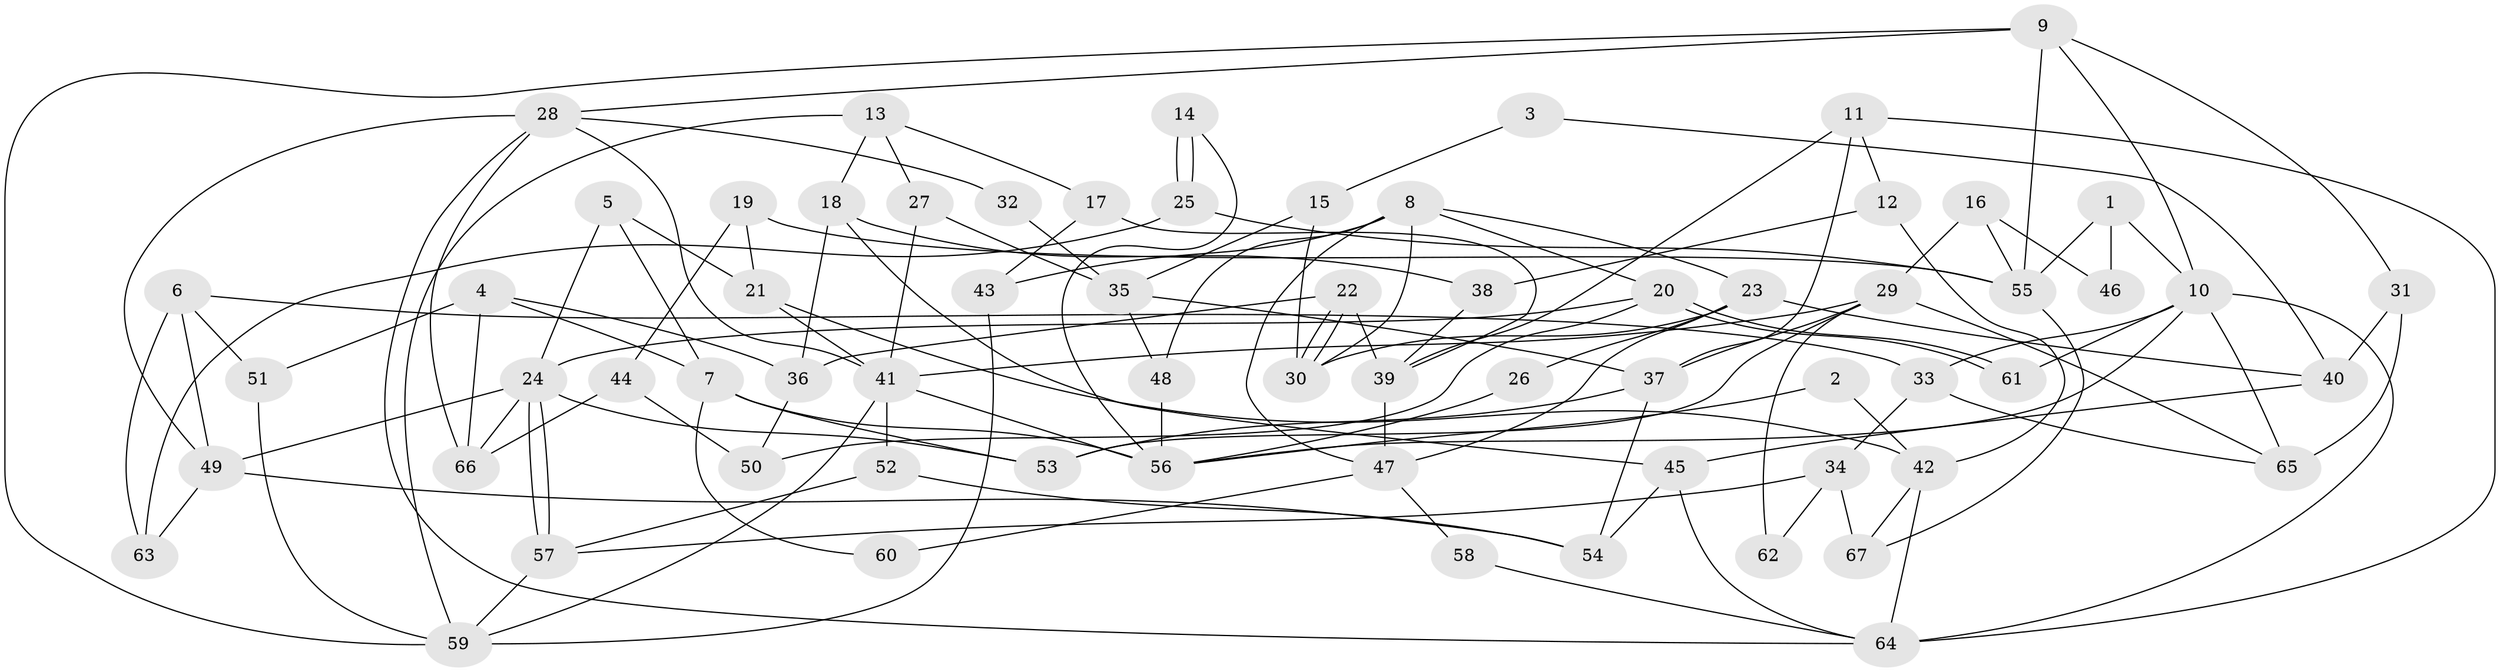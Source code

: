 // Generated by graph-tools (version 1.1) at 2025/51/03/09/25 04:51:00]
// undirected, 67 vertices, 134 edges
graph export_dot {
graph [start="1"]
  node [color=gray90,style=filled];
  1;
  2;
  3;
  4;
  5;
  6;
  7;
  8;
  9;
  10;
  11;
  12;
  13;
  14;
  15;
  16;
  17;
  18;
  19;
  20;
  21;
  22;
  23;
  24;
  25;
  26;
  27;
  28;
  29;
  30;
  31;
  32;
  33;
  34;
  35;
  36;
  37;
  38;
  39;
  40;
  41;
  42;
  43;
  44;
  45;
  46;
  47;
  48;
  49;
  50;
  51;
  52;
  53;
  54;
  55;
  56;
  57;
  58;
  59;
  60;
  61;
  62;
  63;
  64;
  65;
  66;
  67;
  1 -- 55;
  1 -- 10;
  1 -- 46;
  2 -- 42;
  2 -- 56;
  3 -- 40;
  3 -- 15;
  4 -- 7;
  4 -- 66;
  4 -- 36;
  4 -- 51;
  5 -- 24;
  5 -- 7;
  5 -- 21;
  6 -- 51;
  6 -- 33;
  6 -- 49;
  6 -- 63;
  7 -- 56;
  7 -- 53;
  7 -- 60;
  8 -- 47;
  8 -- 23;
  8 -- 20;
  8 -- 30;
  8 -- 43;
  8 -- 48;
  9 -- 55;
  9 -- 59;
  9 -- 10;
  9 -- 28;
  9 -- 31;
  10 -- 64;
  10 -- 33;
  10 -- 56;
  10 -- 61;
  10 -- 65;
  11 -- 37;
  11 -- 39;
  11 -- 12;
  11 -- 64;
  12 -- 42;
  12 -- 38;
  13 -- 27;
  13 -- 59;
  13 -- 17;
  13 -- 18;
  14 -- 56;
  14 -- 25;
  14 -- 25;
  15 -- 30;
  15 -- 35;
  16 -- 55;
  16 -- 29;
  16 -- 46;
  17 -- 43;
  17 -- 39;
  18 -- 36;
  18 -- 38;
  18 -- 45;
  19 -- 21;
  19 -- 44;
  19 -- 55;
  20 -- 61;
  20 -- 61;
  20 -- 24;
  20 -- 50;
  21 -- 41;
  21 -- 42;
  22 -- 39;
  22 -- 30;
  22 -- 30;
  22 -- 36;
  23 -- 40;
  23 -- 30;
  23 -- 26;
  23 -- 47;
  24 -- 57;
  24 -- 57;
  24 -- 49;
  24 -- 53;
  24 -- 66;
  25 -- 63;
  25 -- 55;
  26 -- 56;
  27 -- 35;
  27 -- 41;
  28 -- 49;
  28 -- 32;
  28 -- 41;
  28 -- 64;
  28 -- 66;
  29 -- 53;
  29 -- 65;
  29 -- 37;
  29 -- 41;
  29 -- 62;
  31 -- 65;
  31 -- 40;
  32 -- 35;
  33 -- 34;
  33 -- 65;
  34 -- 67;
  34 -- 57;
  34 -- 62;
  35 -- 37;
  35 -- 48;
  36 -- 50;
  37 -- 54;
  37 -- 53;
  38 -- 39;
  39 -- 47;
  40 -- 45;
  41 -- 52;
  41 -- 56;
  41 -- 59;
  42 -- 64;
  42 -- 67;
  43 -- 59;
  44 -- 66;
  44 -- 50;
  45 -- 64;
  45 -- 54;
  47 -- 58;
  47 -- 60;
  48 -- 56;
  49 -- 54;
  49 -- 63;
  51 -- 59;
  52 -- 54;
  52 -- 57;
  55 -- 67;
  57 -- 59;
  58 -- 64;
}

